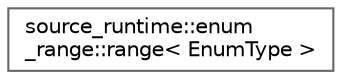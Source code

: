 digraph "类继承关系图"
{
 // LATEX_PDF_SIZE
  bgcolor="transparent";
  edge [fontname=Helvetica,fontsize=10,labelfontname=Helvetica,labelfontsize=10];
  node [fontname=Helvetica,fontsize=10,shape=box,height=0.2,width=0.4];
  rankdir="LR";
  Node0 [id="Node000000",label="source_runtime::enum\l_range::range\< EnumType \>",height=0.2,width=0.4,color="grey40", fillcolor="white", style="filled",URL="$structsource__runtime_1_1enum__range_1_1range.html",tooltip=" "];
}

